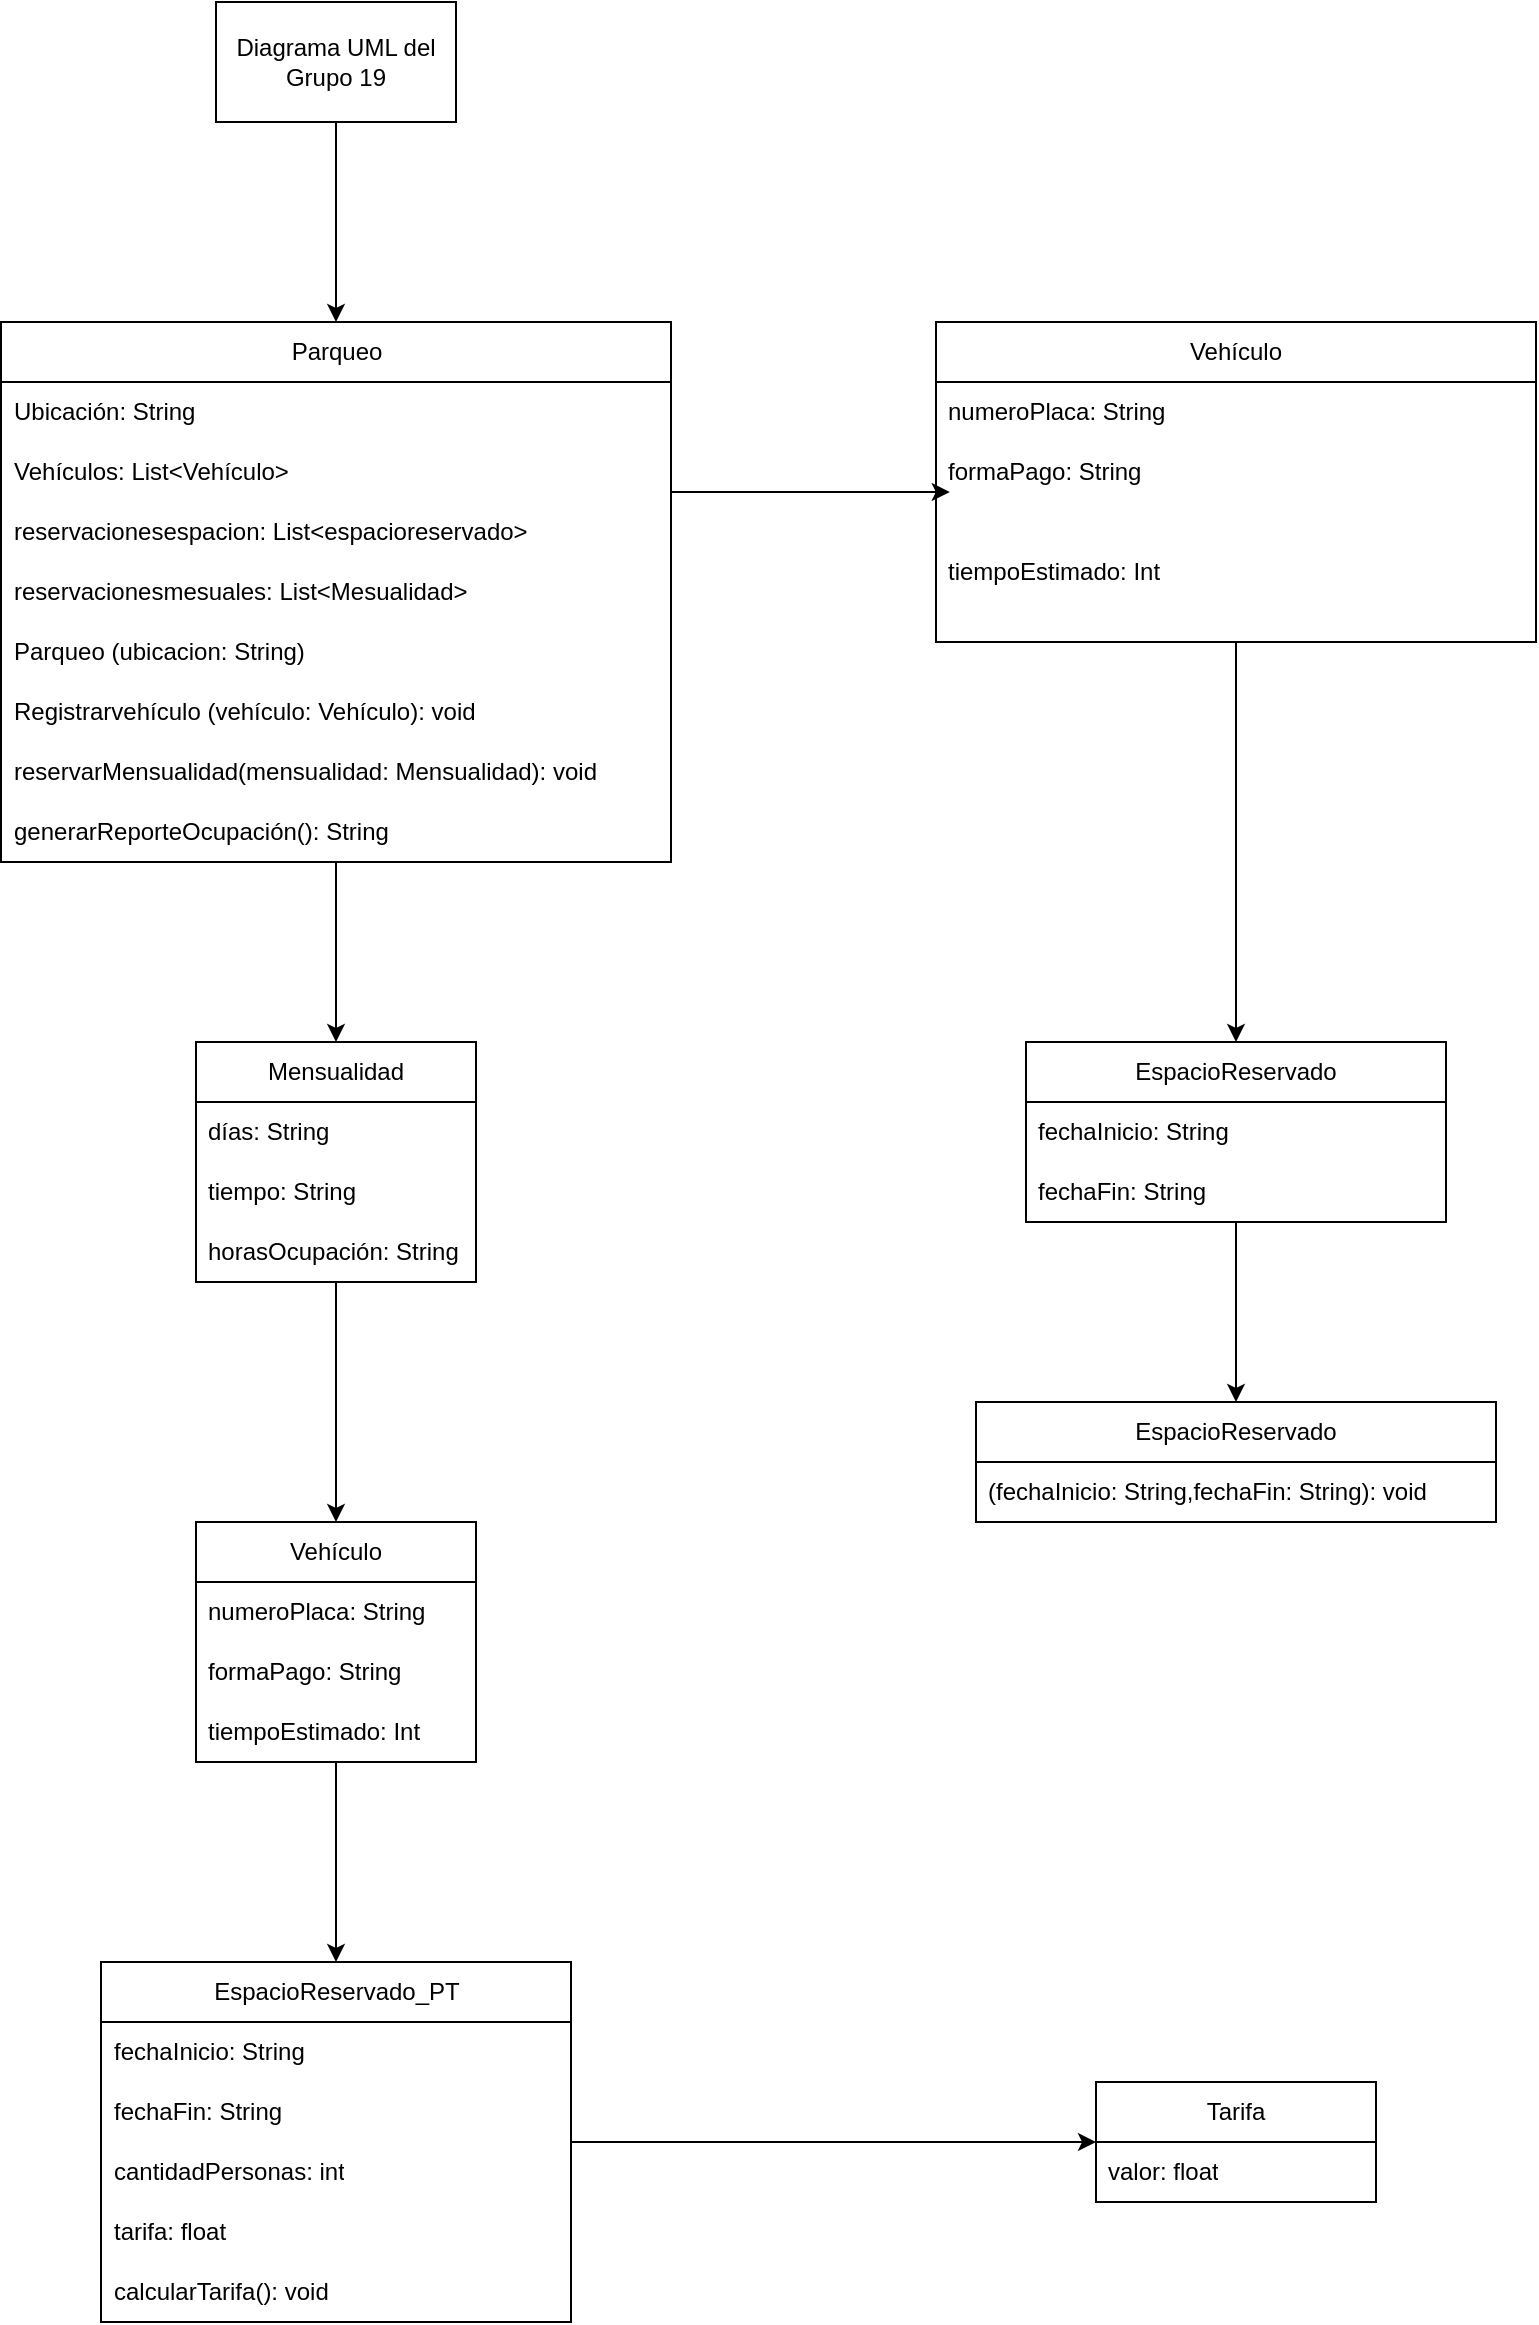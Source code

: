 <mxfile version="21.5.2" type="device">
  <diagram name="Page-1" id="7sKpr7pqxiS9b7keIAwz">
    <mxGraphModel dx="2284" dy="1846" grid="1" gridSize="10" guides="1" tooltips="1" connect="1" arrows="1" fold="1" page="1" pageScale="1" pageWidth="850" pageHeight="1100" math="0" shadow="0">
      <root>
        <mxCell id="0" />
        <mxCell id="1" parent="0" />
        <mxCell id="q301MXNtHmtSpeA5AoIl-19" style="edgeStyle=orthogonalEdgeStyle;rounded=0;orthogonalLoop=1;jettySize=auto;html=1;entryX=0.5;entryY=0;entryDx=0;entryDy=0;" edge="1" parent="1" source="NRG3E9JaYR41CV1lB7QW-1" target="q301MXNtHmtSpeA5AoIl-15">
          <mxGeometry relative="1" as="geometry" />
        </mxCell>
        <mxCell id="NRG3E9JaYR41CV1lB7QW-1" value="Parqueo" style="swimlane;fontStyle=0;childLayout=stackLayout;horizontal=1;startSize=30;horizontalStack=0;resizeParent=1;resizeParentMax=0;resizeLast=0;collapsible=1;marginBottom=0;whiteSpace=wrap;html=1;" parent="1" vertex="1">
          <mxGeometry x="-167.5" y="150" width="335" height="270" as="geometry" />
        </mxCell>
        <mxCell id="NRG3E9JaYR41CV1lB7QW-2" value="Ubicación: String" style="text;strokeColor=none;fillColor=none;align=left;verticalAlign=middle;spacingLeft=4;spacingRight=4;overflow=hidden;points=[[0,0.5],[1,0.5]];portConstraint=eastwest;rotatable=0;whiteSpace=wrap;html=1;" parent="NRG3E9JaYR41CV1lB7QW-1" vertex="1">
          <mxGeometry y="30" width="335" height="30" as="geometry" />
        </mxCell>
        <mxCell id="NRG3E9JaYR41CV1lB7QW-3" value="Vehículos: List&amp;lt;Vehículo&amp;gt;" style="text;strokeColor=none;fillColor=none;align=left;verticalAlign=middle;spacingLeft=4;spacingRight=4;overflow=hidden;points=[[0,0.5],[1,0.5]];portConstraint=eastwest;rotatable=0;whiteSpace=wrap;html=1;" parent="NRG3E9JaYR41CV1lB7QW-1" vertex="1">
          <mxGeometry y="60" width="335" height="30" as="geometry" />
        </mxCell>
        <mxCell id="NRG3E9JaYR41CV1lB7QW-4" value="reservacionesespacion: List&amp;lt;espacioreservado&amp;gt;" style="text;strokeColor=none;fillColor=none;align=left;verticalAlign=middle;spacingLeft=4;spacingRight=4;overflow=hidden;points=[[0,0.5],[1,0.5]];portConstraint=eastwest;rotatable=0;whiteSpace=wrap;html=1;" parent="NRG3E9JaYR41CV1lB7QW-1" vertex="1">
          <mxGeometry y="90" width="335" height="30" as="geometry" />
        </mxCell>
        <mxCell id="NRG3E9JaYR41CV1lB7QW-7" value="reservacionesmesuales: List&amp;lt;Mesualidad&amp;gt;" style="text;strokeColor=none;fillColor=none;align=left;verticalAlign=middle;spacingLeft=4;spacingRight=4;overflow=hidden;points=[[0,0.5],[1,0.5]];portConstraint=eastwest;rotatable=0;whiteSpace=wrap;html=1;" parent="NRG3E9JaYR41CV1lB7QW-1" vertex="1">
          <mxGeometry y="120" width="335" height="30" as="geometry" />
        </mxCell>
        <mxCell id="q301MXNtHmtSpeA5AoIl-2" value="Parqueo (ubicacion: String)" style="text;strokeColor=none;fillColor=none;align=left;verticalAlign=middle;spacingLeft=4;spacingRight=4;overflow=hidden;points=[[0,0.5],[1,0.5]];portConstraint=eastwest;rotatable=0;whiteSpace=wrap;html=1;" vertex="1" parent="NRG3E9JaYR41CV1lB7QW-1">
          <mxGeometry y="150" width="335" height="30" as="geometry" />
        </mxCell>
        <mxCell id="q301MXNtHmtSpeA5AoIl-3" value="Registrarvehículo (vehículo: Vehículo): void" style="text;strokeColor=none;fillColor=none;align=left;verticalAlign=middle;spacingLeft=4;spacingRight=4;overflow=hidden;points=[[0,0.5],[1,0.5]];portConstraint=eastwest;rotatable=0;whiteSpace=wrap;html=1;" vertex="1" parent="NRG3E9JaYR41CV1lB7QW-1">
          <mxGeometry y="180" width="335" height="30" as="geometry" />
        </mxCell>
        <mxCell id="q301MXNtHmtSpeA5AoIl-4" value="reservarMensualidad(mensualidad: Mensualidad): void" style="text;strokeColor=none;fillColor=none;align=left;verticalAlign=middle;spacingLeft=4;spacingRight=4;overflow=hidden;points=[[0,0.5],[1,0.5]];portConstraint=eastwest;rotatable=0;whiteSpace=wrap;html=1;" vertex="1" parent="NRG3E9JaYR41CV1lB7QW-1">
          <mxGeometry y="210" width="335" height="30" as="geometry" />
        </mxCell>
        <mxCell id="q301MXNtHmtSpeA5AoIl-7" value="generarReporteOcupación(): String" style="text;strokeColor=none;fillColor=none;align=left;verticalAlign=middle;spacingLeft=4;spacingRight=4;overflow=hidden;points=[[0,0.5],[1,0.5]];portConstraint=eastwest;rotatable=0;whiteSpace=wrap;html=1;" vertex="1" parent="NRG3E9JaYR41CV1lB7QW-1">
          <mxGeometry y="240" width="335" height="30" as="geometry" />
        </mxCell>
        <mxCell id="NRG3E9JaYR41CV1lB7QW-9" style="edgeStyle=orthogonalEdgeStyle;rounded=0;orthogonalLoop=1;jettySize=auto;html=1;" parent="1" source="NRG3E9JaYR41CV1lB7QW-8" target="NRG3E9JaYR41CV1lB7QW-1" edge="1">
          <mxGeometry relative="1" as="geometry" />
        </mxCell>
        <mxCell id="NRG3E9JaYR41CV1lB7QW-8" value="Diagrama UML del Grupo 19" style="rounded=0;whiteSpace=wrap;html=1;" parent="1" vertex="1">
          <mxGeometry x="-60" y="-10" width="120" height="60" as="geometry" />
        </mxCell>
        <mxCell id="q301MXNtHmtSpeA5AoIl-12" style="edgeStyle=orthogonalEdgeStyle;rounded=0;orthogonalLoop=1;jettySize=auto;html=1;" edge="1" parent="1" source="NRG3E9JaYR41CV1lB7QW-10" target="q301MXNtHmtSpeA5AoIl-8">
          <mxGeometry relative="1" as="geometry" />
        </mxCell>
        <mxCell id="NRG3E9JaYR41CV1lB7QW-10" value="Vehículo" style="swimlane;fontStyle=0;childLayout=stackLayout;horizontal=1;startSize=30;horizontalStack=0;resizeParent=1;resizeParentMax=0;resizeLast=0;collapsible=1;marginBottom=0;whiteSpace=wrap;html=1;" parent="1" vertex="1">
          <mxGeometry x="300" y="150" width="300" height="160" as="geometry" />
        </mxCell>
        <mxCell id="NRG3E9JaYR41CV1lB7QW-11" value="numeroPlaca: String" style="text;strokeColor=none;fillColor=none;align=left;verticalAlign=middle;spacingLeft=4;spacingRight=4;overflow=hidden;points=[[0,0.5],[1,0.5]];portConstraint=eastwest;rotatable=0;whiteSpace=wrap;html=1;" parent="NRG3E9JaYR41CV1lB7QW-10" vertex="1">
          <mxGeometry y="30" width="300" height="30" as="geometry" />
        </mxCell>
        <mxCell id="NRG3E9JaYR41CV1lB7QW-12" value="formaPago: String" style="text;strokeColor=none;fillColor=none;align=left;verticalAlign=middle;spacingLeft=4;spacingRight=4;overflow=hidden;points=[[0,0.5],[1,0.5]];portConstraint=eastwest;rotatable=0;whiteSpace=wrap;html=1;" parent="NRG3E9JaYR41CV1lB7QW-10" vertex="1">
          <mxGeometry y="60" width="300" height="30" as="geometry" />
        </mxCell>
        <mxCell id="NRG3E9JaYR41CV1lB7QW-13" value="tiempoEstimado: Int" style="text;strokeColor=none;fillColor=none;align=left;verticalAlign=middle;spacingLeft=4;spacingRight=4;overflow=hidden;points=[[0,0.5],[1,0.5]];portConstraint=eastwest;rotatable=0;whiteSpace=wrap;html=1;" parent="NRG3E9JaYR41CV1lB7QW-10" vertex="1">
          <mxGeometry y="90" width="300" height="70" as="geometry" />
        </mxCell>
        <mxCell id="q301MXNtHmtSpeA5AoIl-1" style="edgeStyle=orthogonalEdgeStyle;rounded=0;orthogonalLoop=1;jettySize=auto;html=1;entryX=0.023;entryY=-0.071;entryDx=0;entryDy=0;entryPerimeter=0;" edge="1" parent="1" source="NRG3E9JaYR41CV1lB7QW-3" target="NRG3E9JaYR41CV1lB7QW-13">
          <mxGeometry relative="1" as="geometry">
            <Array as="points">
              <mxPoint x="230" y="235" />
              <mxPoint x="230" y="235" />
            </Array>
          </mxGeometry>
        </mxCell>
        <mxCell id="q301MXNtHmtSpeA5AoIl-29" style="edgeStyle=orthogonalEdgeStyle;rounded=0;orthogonalLoop=1;jettySize=auto;html=1;" edge="1" parent="1" source="q301MXNtHmtSpeA5AoIl-8" target="q301MXNtHmtSpeA5AoIl-25">
          <mxGeometry relative="1" as="geometry" />
        </mxCell>
        <mxCell id="q301MXNtHmtSpeA5AoIl-8" value="EspacioReservado" style="swimlane;fontStyle=0;childLayout=stackLayout;horizontal=1;startSize=30;horizontalStack=0;resizeParent=1;resizeParentMax=0;resizeLast=0;collapsible=1;marginBottom=0;whiteSpace=wrap;html=1;" vertex="1" parent="1">
          <mxGeometry x="345" y="510" width="210" height="90" as="geometry" />
        </mxCell>
        <mxCell id="q301MXNtHmtSpeA5AoIl-9" value="fechaInicio: String" style="text;strokeColor=none;fillColor=none;align=left;verticalAlign=middle;spacingLeft=4;spacingRight=4;overflow=hidden;points=[[0,0.5],[1,0.5]];portConstraint=eastwest;rotatable=0;whiteSpace=wrap;html=1;" vertex="1" parent="q301MXNtHmtSpeA5AoIl-8">
          <mxGeometry y="30" width="210" height="30" as="geometry" />
        </mxCell>
        <mxCell id="q301MXNtHmtSpeA5AoIl-10" value="fechaFin: String" style="text;strokeColor=none;fillColor=none;align=left;verticalAlign=middle;spacingLeft=4;spacingRight=4;overflow=hidden;points=[[0,0.5],[1,0.5]];portConstraint=eastwest;rotatable=0;whiteSpace=wrap;html=1;" vertex="1" parent="q301MXNtHmtSpeA5AoIl-8">
          <mxGeometry y="60" width="210" height="30" as="geometry" />
        </mxCell>
        <mxCell id="q301MXNtHmtSpeA5AoIl-24" style="edgeStyle=orthogonalEdgeStyle;rounded=0;orthogonalLoop=1;jettySize=auto;html=1;entryX=0.5;entryY=0;entryDx=0;entryDy=0;" edge="1" parent="1" source="q301MXNtHmtSpeA5AoIl-15" target="q301MXNtHmtSpeA5AoIl-20">
          <mxGeometry relative="1" as="geometry" />
        </mxCell>
        <mxCell id="q301MXNtHmtSpeA5AoIl-15" value="Mensualidad" style="swimlane;fontStyle=0;childLayout=stackLayout;horizontal=1;startSize=30;horizontalStack=0;resizeParent=1;resizeParentMax=0;resizeLast=0;collapsible=1;marginBottom=0;whiteSpace=wrap;html=1;" vertex="1" parent="1">
          <mxGeometry x="-70" y="510" width="140" height="120" as="geometry" />
        </mxCell>
        <mxCell id="q301MXNtHmtSpeA5AoIl-16" value="días: String" style="text;strokeColor=none;fillColor=none;align=left;verticalAlign=middle;spacingLeft=4;spacingRight=4;overflow=hidden;points=[[0,0.5],[1,0.5]];portConstraint=eastwest;rotatable=0;whiteSpace=wrap;html=1;" vertex="1" parent="q301MXNtHmtSpeA5AoIl-15">
          <mxGeometry y="30" width="140" height="30" as="geometry" />
        </mxCell>
        <mxCell id="q301MXNtHmtSpeA5AoIl-17" value="tiempo: String" style="text;strokeColor=none;fillColor=none;align=left;verticalAlign=middle;spacingLeft=4;spacingRight=4;overflow=hidden;points=[[0,0.5],[1,0.5]];portConstraint=eastwest;rotatable=0;whiteSpace=wrap;html=1;" vertex="1" parent="q301MXNtHmtSpeA5AoIl-15">
          <mxGeometry y="60" width="140" height="30" as="geometry" />
        </mxCell>
        <mxCell id="q301MXNtHmtSpeA5AoIl-18" value="horasOcupación: String" style="text;strokeColor=none;fillColor=none;align=left;verticalAlign=middle;spacingLeft=4;spacingRight=4;overflow=hidden;points=[[0,0.5],[1,0.5]];portConstraint=eastwest;rotatable=0;whiteSpace=wrap;html=1;" vertex="1" parent="q301MXNtHmtSpeA5AoIl-15">
          <mxGeometry y="90" width="140" height="30" as="geometry" />
        </mxCell>
        <mxCell id="q301MXNtHmtSpeA5AoIl-34" style="edgeStyle=orthogonalEdgeStyle;rounded=0;orthogonalLoop=1;jettySize=auto;html=1;" edge="1" parent="1" source="q301MXNtHmtSpeA5AoIl-20" target="q301MXNtHmtSpeA5AoIl-30">
          <mxGeometry relative="1" as="geometry" />
        </mxCell>
        <mxCell id="q301MXNtHmtSpeA5AoIl-20" value="Vehículo" style="swimlane;fontStyle=0;childLayout=stackLayout;horizontal=1;startSize=30;horizontalStack=0;resizeParent=1;resizeParentMax=0;resizeLast=0;collapsible=1;marginBottom=0;whiteSpace=wrap;html=1;" vertex="1" parent="1">
          <mxGeometry x="-70" y="750" width="140" height="120" as="geometry" />
        </mxCell>
        <mxCell id="q301MXNtHmtSpeA5AoIl-21" value="numeroPlaca: String" style="text;strokeColor=none;fillColor=none;align=left;verticalAlign=middle;spacingLeft=4;spacingRight=4;overflow=hidden;points=[[0,0.5],[1,0.5]];portConstraint=eastwest;rotatable=0;whiteSpace=wrap;html=1;" vertex="1" parent="q301MXNtHmtSpeA5AoIl-20">
          <mxGeometry y="30" width="140" height="30" as="geometry" />
        </mxCell>
        <mxCell id="q301MXNtHmtSpeA5AoIl-22" value="formaPago: String" style="text;strokeColor=none;fillColor=none;align=left;verticalAlign=middle;spacingLeft=4;spacingRight=4;overflow=hidden;points=[[0,0.5],[1,0.5]];portConstraint=eastwest;rotatable=0;whiteSpace=wrap;html=1;" vertex="1" parent="q301MXNtHmtSpeA5AoIl-20">
          <mxGeometry y="60" width="140" height="30" as="geometry" />
        </mxCell>
        <mxCell id="q301MXNtHmtSpeA5AoIl-23" value="tiempoEstimado: Int" style="text;strokeColor=none;fillColor=none;align=left;verticalAlign=middle;spacingLeft=4;spacingRight=4;overflow=hidden;points=[[0,0.5],[1,0.5]];portConstraint=eastwest;rotatable=0;whiteSpace=wrap;html=1;" vertex="1" parent="q301MXNtHmtSpeA5AoIl-20">
          <mxGeometry y="90" width="140" height="30" as="geometry" />
        </mxCell>
        <mxCell id="q301MXNtHmtSpeA5AoIl-25" value="EspacioReservado" style="swimlane;fontStyle=0;childLayout=stackLayout;horizontal=1;startSize=30;horizontalStack=0;resizeParent=1;resizeParentMax=0;resizeLast=0;collapsible=1;marginBottom=0;whiteSpace=wrap;html=1;" vertex="1" parent="1">
          <mxGeometry x="320" y="690" width="260" height="60" as="geometry" />
        </mxCell>
        <mxCell id="q301MXNtHmtSpeA5AoIl-26" value="(fechaInicio: String,fechaFin: String): void" style="text;strokeColor=none;fillColor=none;align=left;verticalAlign=middle;spacingLeft=4;spacingRight=4;overflow=hidden;points=[[0,0.5],[1,0.5]];portConstraint=eastwest;rotatable=0;whiteSpace=wrap;html=1;" vertex="1" parent="q301MXNtHmtSpeA5AoIl-25">
          <mxGeometry y="30" width="260" height="30" as="geometry" />
        </mxCell>
        <mxCell id="q301MXNtHmtSpeA5AoIl-41" style="edgeStyle=orthogonalEdgeStyle;rounded=0;orthogonalLoop=1;jettySize=auto;html=1;" edge="1" parent="1" source="q301MXNtHmtSpeA5AoIl-30" target="q301MXNtHmtSpeA5AoIl-38">
          <mxGeometry relative="1" as="geometry">
            <Array as="points">
              <mxPoint x="310" y="1060" />
              <mxPoint x="310" y="1060" />
            </Array>
          </mxGeometry>
        </mxCell>
        <mxCell id="q301MXNtHmtSpeA5AoIl-30" value="EspacioReservado_PT" style="swimlane;fontStyle=0;childLayout=stackLayout;horizontal=1;startSize=30;horizontalStack=0;resizeParent=1;resizeParentMax=0;resizeLast=0;collapsible=1;marginBottom=0;whiteSpace=wrap;html=1;" vertex="1" parent="1">
          <mxGeometry x="-117.5" y="970" width="235" height="180" as="geometry" />
        </mxCell>
        <mxCell id="q301MXNtHmtSpeA5AoIl-31" value="fechaInicio: String" style="text;strokeColor=none;fillColor=none;align=left;verticalAlign=middle;spacingLeft=4;spacingRight=4;overflow=hidden;points=[[0,0.5],[1,0.5]];portConstraint=eastwest;rotatable=0;whiteSpace=wrap;html=1;" vertex="1" parent="q301MXNtHmtSpeA5AoIl-30">
          <mxGeometry y="30" width="235" height="30" as="geometry" />
        </mxCell>
        <mxCell id="q301MXNtHmtSpeA5AoIl-32" value="fechaFin: String" style="text;strokeColor=none;fillColor=none;align=left;verticalAlign=middle;spacingLeft=4;spacingRight=4;overflow=hidden;points=[[0,0.5],[1,0.5]];portConstraint=eastwest;rotatable=0;whiteSpace=wrap;html=1;" vertex="1" parent="q301MXNtHmtSpeA5AoIl-30">
          <mxGeometry y="60" width="235" height="30" as="geometry" />
        </mxCell>
        <mxCell id="q301MXNtHmtSpeA5AoIl-33" value="cantidadPersonas: int" style="text;strokeColor=none;fillColor=none;align=left;verticalAlign=middle;spacingLeft=4;spacingRight=4;overflow=hidden;points=[[0,0.5],[1,0.5]];portConstraint=eastwest;rotatable=0;whiteSpace=wrap;html=1;" vertex="1" parent="q301MXNtHmtSpeA5AoIl-30">
          <mxGeometry y="90" width="235" height="30" as="geometry" />
        </mxCell>
        <mxCell id="q301MXNtHmtSpeA5AoIl-35" value="tarifa: float" style="text;strokeColor=none;fillColor=none;align=left;verticalAlign=middle;spacingLeft=4;spacingRight=4;overflow=hidden;points=[[0,0.5],[1,0.5]];portConstraint=eastwest;rotatable=0;whiteSpace=wrap;html=1;" vertex="1" parent="q301MXNtHmtSpeA5AoIl-30">
          <mxGeometry y="120" width="235" height="30" as="geometry" />
        </mxCell>
        <mxCell id="q301MXNtHmtSpeA5AoIl-36" value="calcularTarifa(): void" style="text;strokeColor=none;fillColor=none;align=left;verticalAlign=middle;spacingLeft=4;spacingRight=4;overflow=hidden;points=[[0,0.5],[1,0.5]];portConstraint=eastwest;rotatable=0;whiteSpace=wrap;html=1;" vertex="1" parent="q301MXNtHmtSpeA5AoIl-30">
          <mxGeometry y="150" width="235" height="30" as="geometry" />
        </mxCell>
        <mxCell id="q301MXNtHmtSpeA5AoIl-37" value="Tarifa" style="swimlane;fontStyle=0;childLayout=stackLayout;horizontal=1;startSize=30;horizontalStack=0;resizeParent=1;resizeParentMax=0;resizeLast=0;collapsible=1;marginBottom=0;whiteSpace=wrap;html=1;" vertex="1" parent="1">
          <mxGeometry x="380" y="1030" width="140" height="60" as="geometry" />
        </mxCell>
        <mxCell id="q301MXNtHmtSpeA5AoIl-38" value="valor: float" style="text;strokeColor=none;fillColor=none;align=left;verticalAlign=middle;spacingLeft=4;spacingRight=4;overflow=hidden;points=[[0,0.5],[1,0.5]];portConstraint=eastwest;rotatable=0;whiteSpace=wrap;html=1;" vertex="1" parent="q301MXNtHmtSpeA5AoIl-37">
          <mxGeometry y="30" width="140" height="30" as="geometry" />
        </mxCell>
      </root>
    </mxGraphModel>
  </diagram>
</mxfile>
